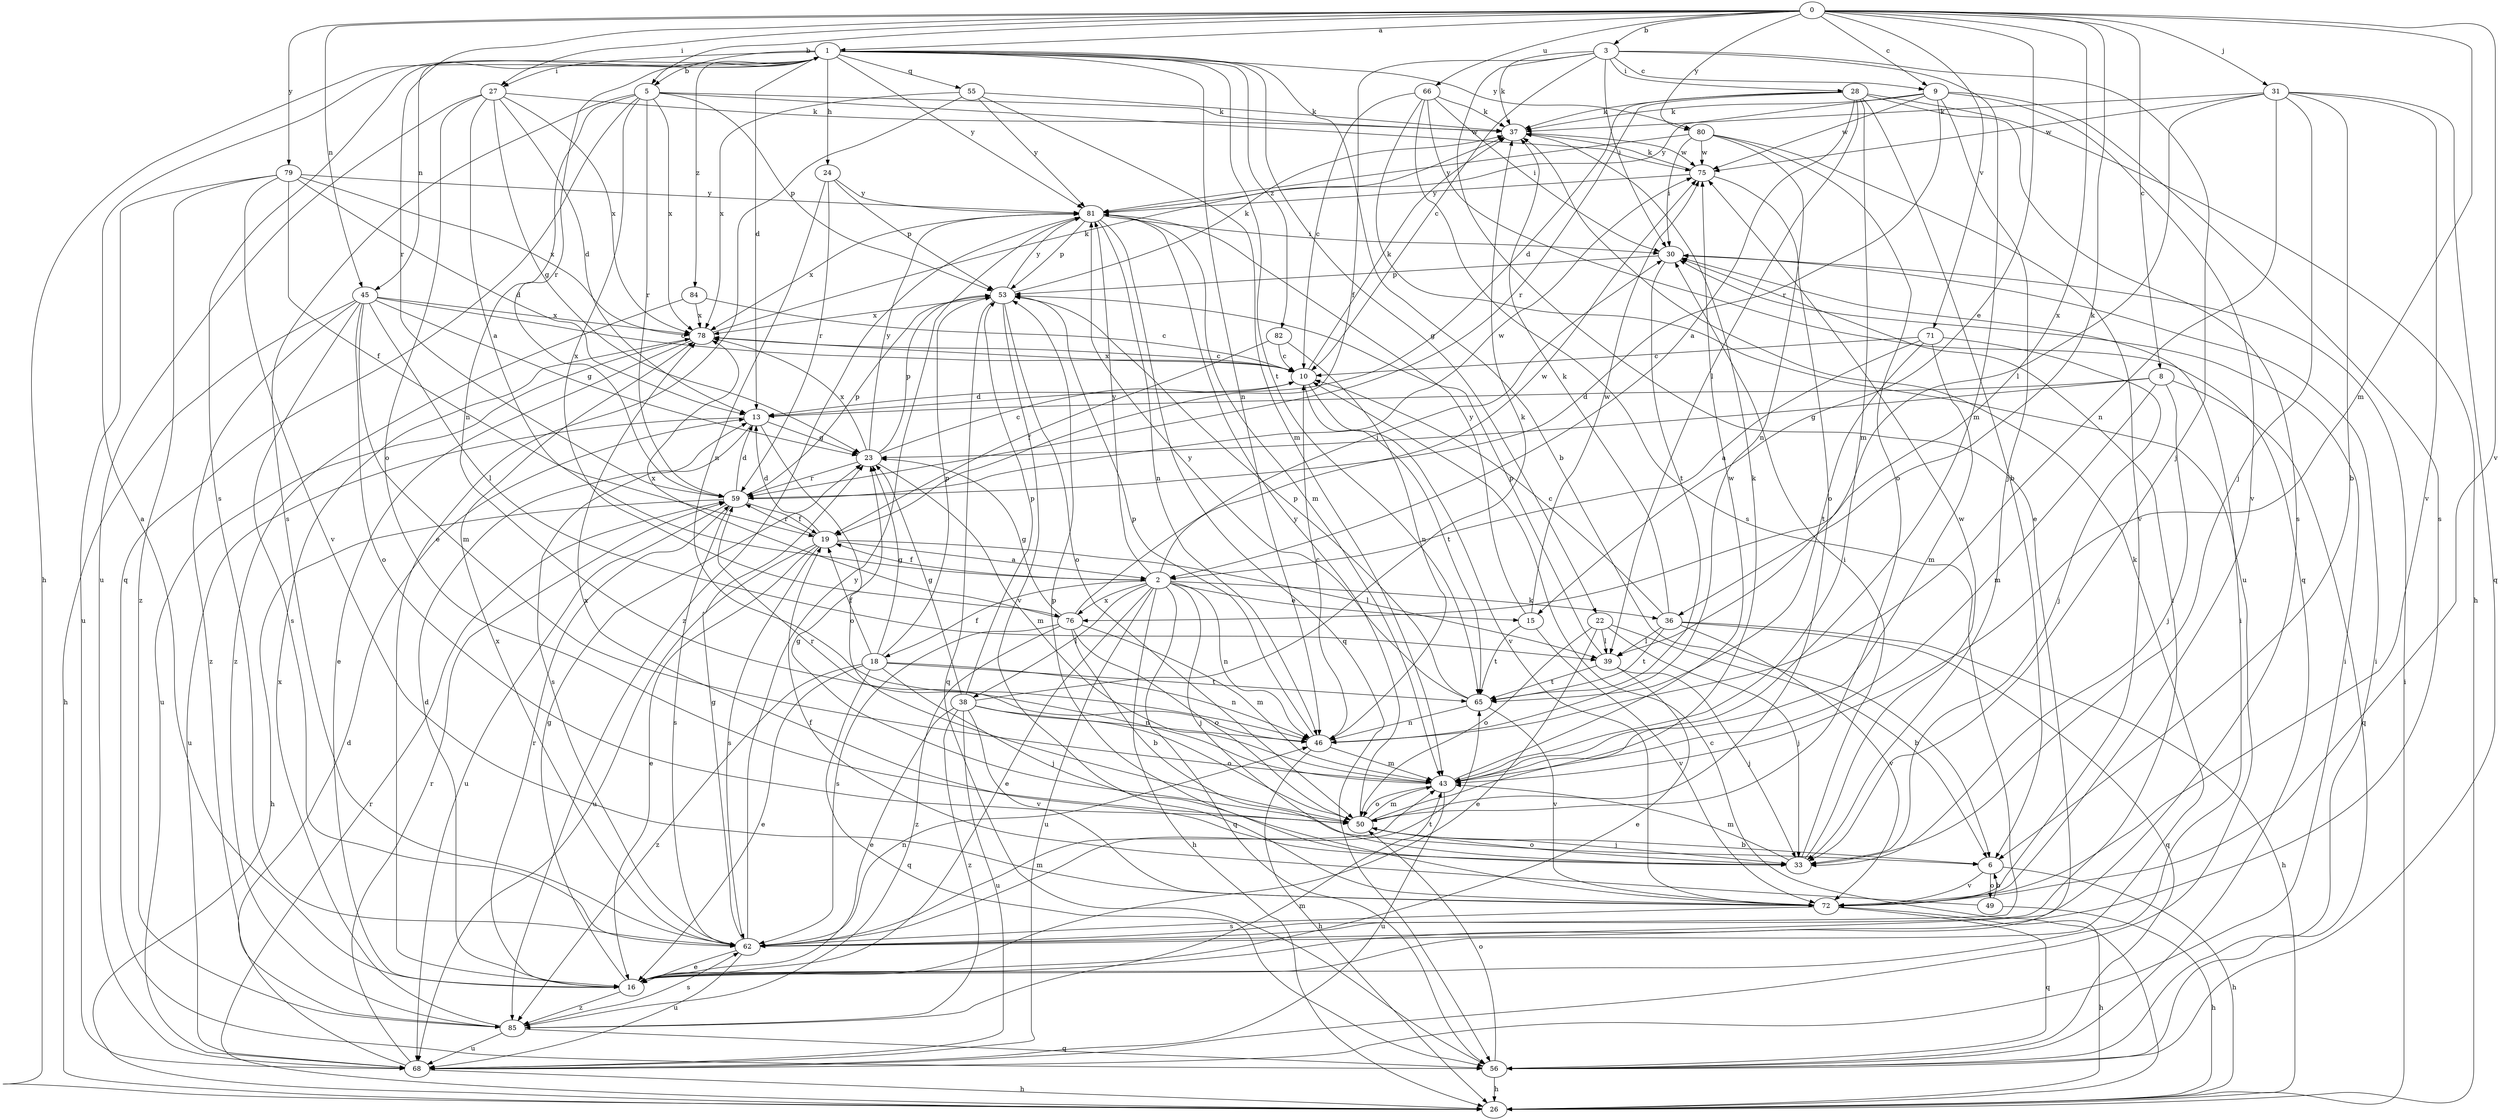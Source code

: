 strict digraph  {
0;
1;
2;
3;
5;
6;
8;
9;
10;
13;
15;
16;
18;
19;
22;
23;
24;
26;
27;
28;
30;
31;
33;
36;
37;
38;
39;
43;
45;
46;
49;
50;
53;
55;
56;
59;
62;
65;
66;
68;
71;
72;
75;
76;
78;
79;
80;
81;
82;
84;
85;
0 -> 1  [label=a];
0 -> 3  [label=b];
0 -> 5  [label=b];
0 -> 8  [label=c];
0 -> 9  [label=c];
0 -> 15  [label=e];
0 -> 27  [label=i];
0 -> 31  [label=j];
0 -> 36  [label=k];
0 -> 43  [label=m];
0 -> 45  [label=n];
0 -> 59  [label=r];
0 -> 66  [label=u];
0 -> 71  [label=v];
0 -> 72  [label=v];
0 -> 76  [label=x];
0 -> 79  [label=y];
0 -> 80  [label=y];
1 -> 5  [label=b];
1 -> 6  [label=b];
1 -> 13  [label=d];
1 -> 22  [label=g];
1 -> 24  [label=h];
1 -> 26  [label=h];
1 -> 27  [label=i];
1 -> 45  [label=n];
1 -> 46  [label=n];
1 -> 55  [label=q];
1 -> 59  [label=r];
1 -> 62  [label=s];
1 -> 65  [label=t];
1 -> 80  [label=y];
1 -> 81  [label=y];
1 -> 82  [label=z];
1 -> 84  [label=z];
2 -> 15  [label=e];
2 -> 16  [label=e];
2 -> 18  [label=f];
2 -> 19  [label=f];
2 -> 26  [label=h];
2 -> 33  [label=j];
2 -> 36  [label=k];
2 -> 38  [label=l];
2 -> 46  [label=n];
2 -> 56  [label=q];
2 -> 68  [label=u];
2 -> 75  [label=w];
2 -> 76  [label=x];
2 -> 81  [label=y];
3 -> 9  [label=c];
3 -> 10  [label=c];
3 -> 16  [label=e];
3 -> 19  [label=f];
3 -> 28  [label=i];
3 -> 30  [label=i];
3 -> 33  [label=j];
3 -> 37  [label=k];
3 -> 43  [label=m];
5 -> 37  [label=k];
5 -> 46  [label=n];
5 -> 53  [label=p];
5 -> 56  [label=q];
5 -> 59  [label=r];
5 -> 62  [label=s];
5 -> 75  [label=w];
5 -> 76  [label=x];
5 -> 78  [label=x];
6 -> 26  [label=h];
6 -> 49  [label=o];
6 -> 72  [label=v];
8 -> 13  [label=d];
8 -> 23  [label=g];
8 -> 33  [label=j];
8 -> 43  [label=m];
8 -> 56  [label=q];
9 -> 33  [label=j];
9 -> 37  [label=k];
9 -> 59  [label=r];
9 -> 62  [label=s];
9 -> 72  [label=v];
9 -> 75  [label=w];
9 -> 81  [label=y];
10 -> 13  [label=d];
10 -> 37  [label=k];
10 -> 65  [label=t];
10 -> 72  [label=v];
10 -> 78  [label=x];
13 -> 23  [label=g];
13 -> 50  [label=o];
13 -> 62  [label=s];
13 -> 68  [label=u];
15 -> 65  [label=t];
15 -> 72  [label=v];
15 -> 75  [label=w];
15 -> 81  [label=y];
16 -> 1  [label=a];
16 -> 13  [label=d];
16 -> 23  [label=g];
16 -> 30  [label=i];
16 -> 37  [label=k];
16 -> 59  [label=r];
16 -> 85  [label=z];
18 -> 16  [label=e];
18 -> 19  [label=f];
18 -> 23  [label=g];
18 -> 33  [label=j];
18 -> 46  [label=n];
18 -> 53  [label=p];
18 -> 56  [label=q];
18 -> 65  [label=t];
18 -> 85  [label=z];
19 -> 2  [label=a];
19 -> 13  [label=d];
19 -> 16  [label=e];
19 -> 39  [label=l];
19 -> 59  [label=r];
19 -> 62  [label=s];
19 -> 68  [label=u];
22 -> 6  [label=b];
22 -> 16  [label=e];
22 -> 33  [label=j];
22 -> 39  [label=l];
22 -> 50  [label=o];
23 -> 10  [label=c];
23 -> 43  [label=m];
23 -> 53  [label=p];
23 -> 59  [label=r];
23 -> 78  [label=x];
23 -> 81  [label=y];
24 -> 46  [label=n];
24 -> 53  [label=p];
24 -> 59  [label=r];
24 -> 81  [label=y];
26 -> 10  [label=c];
26 -> 30  [label=i];
26 -> 59  [label=r];
27 -> 2  [label=a];
27 -> 13  [label=d];
27 -> 23  [label=g];
27 -> 37  [label=k];
27 -> 50  [label=o];
27 -> 68  [label=u];
27 -> 78  [label=x];
28 -> 2  [label=a];
28 -> 6  [label=b];
28 -> 13  [label=d];
28 -> 26  [label=h];
28 -> 37  [label=k];
28 -> 39  [label=l];
28 -> 43  [label=m];
28 -> 59  [label=r];
28 -> 62  [label=s];
30 -> 53  [label=p];
30 -> 65  [label=t];
31 -> 6  [label=b];
31 -> 33  [label=j];
31 -> 37  [label=k];
31 -> 39  [label=l];
31 -> 46  [label=n];
31 -> 56  [label=q];
31 -> 72  [label=v];
31 -> 75  [label=w];
33 -> 30  [label=i];
33 -> 43  [label=m];
33 -> 50  [label=o];
33 -> 75  [label=w];
33 -> 78  [label=x];
36 -> 10  [label=c];
36 -> 26  [label=h];
36 -> 37  [label=k];
36 -> 39  [label=l];
36 -> 56  [label=q];
36 -> 65  [label=t];
36 -> 72  [label=v];
37 -> 75  [label=w];
38 -> 16  [label=e];
38 -> 23  [label=g];
38 -> 37  [label=k];
38 -> 46  [label=n];
38 -> 50  [label=o];
38 -> 53  [label=p];
38 -> 68  [label=u];
38 -> 72  [label=v];
38 -> 85  [label=z];
39 -> 16  [label=e];
39 -> 33  [label=j];
39 -> 53  [label=p];
39 -> 65  [label=t];
43 -> 50  [label=o];
43 -> 59  [label=r];
43 -> 68  [label=u];
43 -> 75  [label=w];
45 -> 10  [label=c];
45 -> 23  [label=g];
45 -> 26  [label=h];
45 -> 39  [label=l];
45 -> 43  [label=m];
45 -> 50  [label=o];
45 -> 62  [label=s];
45 -> 78  [label=x];
45 -> 85  [label=z];
46 -> 10  [label=c];
46 -> 26  [label=h];
46 -> 43  [label=m];
46 -> 53  [label=p];
49 -> 6  [label=b];
49 -> 19  [label=f];
49 -> 26  [label=h];
50 -> 6  [label=b];
50 -> 23  [label=g];
50 -> 33  [label=j];
50 -> 37  [label=k];
50 -> 43  [label=m];
50 -> 81  [label=y];
53 -> 37  [label=k];
53 -> 50  [label=o];
53 -> 56  [label=q];
53 -> 72  [label=v];
53 -> 78  [label=x];
53 -> 81  [label=y];
55 -> 16  [label=e];
55 -> 37  [label=k];
55 -> 43  [label=m];
55 -> 78  [label=x];
55 -> 81  [label=y];
56 -> 26  [label=h];
56 -> 30  [label=i];
56 -> 50  [label=o];
59 -> 13  [label=d];
59 -> 19  [label=f];
59 -> 26  [label=h];
59 -> 53  [label=p];
59 -> 62  [label=s];
59 -> 68  [label=u];
59 -> 75  [label=w];
62 -> 16  [label=e];
62 -> 23  [label=g];
62 -> 30  [label=i];
62 -> 43  [label=m];
62 -> 46  [label=n];
62 -> 65  [label=t];
62 -> 68  [label=u];
62 -> 78  [label=x];
62 -> 81  [label=y];
65 -> 46  [label=n];
65 -> 53  [label=p];
65 -> 72  [label=v];
65 -> 81  [label=y];
66 -> 10  [label=c];
66 -> 30  [label=i];
66 -> 37  [label=k];
66 -> 56  [label=q];
66 -> 62  [label=s];
66 -> 68  [label=u];
68 -> 13  [label=d];
68 -> 26  [label=h];
68 -> 30  [label=i];
68 -> 59  [label=r];
71 -> 2  [label=a];
71 -> 10  [label=c];
71 -> 33  [label=j];
71 -> 43  [label=m];
71 -> 65  [label=t];
72 -> 26  [label=h];
72 -> 53  [label=p];
72 -> 56  [label=q];
72 -> 62  [label=s];
75 -> 37  [label=k];
75 -> 50  [label=o];
75 -> 81  [label=y];
76 -> 6  [label=b];
76 -> 23  [label=g];
76 -> 30  [label=i];
76 -> 43  [label=m];
76 -> 50  [label=o];
76 -> 62  [label=s];
76 -> 78  [label=x];
76 -> 85  [label=z];
78 -> 10  [label=c];
78 -> 16  [label=e];
78 -> 37  [label=k];
78 -> 68  [label=u];
79 -> 13  [label=d];
79 -> 19  [label=f];
79 -> 68  [label=u];
79 -> 72  [label=v];
79 -> 78  [label=x];
79 -> 81  [label=y];
79 -> 85  [label=z];
80 -> 30  [label=i];
80 -> 46  [label=n];
80 -> 50  [label=o];
80 -> 72  [label=v];
80 -> 75  [label=w];
80 -> 81  [label=y];
81 -> 30  [label=i];
81 -> 43  [label=m];
81 -> 46  [label=n];
81 -> 53  [label=p];
81 -> 56  [label=q];
81 -> 78  [label=x];
81 -> 85  [label=z];
82 -> 10  [label=c];
82 -> 19  [label=f];
82 -> 46  [label=n];
84 -> 10  [label=c];
84 -> 78  [label=x];
84 -> 85  [label=z];
85 -> 43  [label=m];
85 -> 56  [label=q];
85 -> 62  [label=s];
85 -> 68  [label=u];
85 -> 78  [label=x];
}
